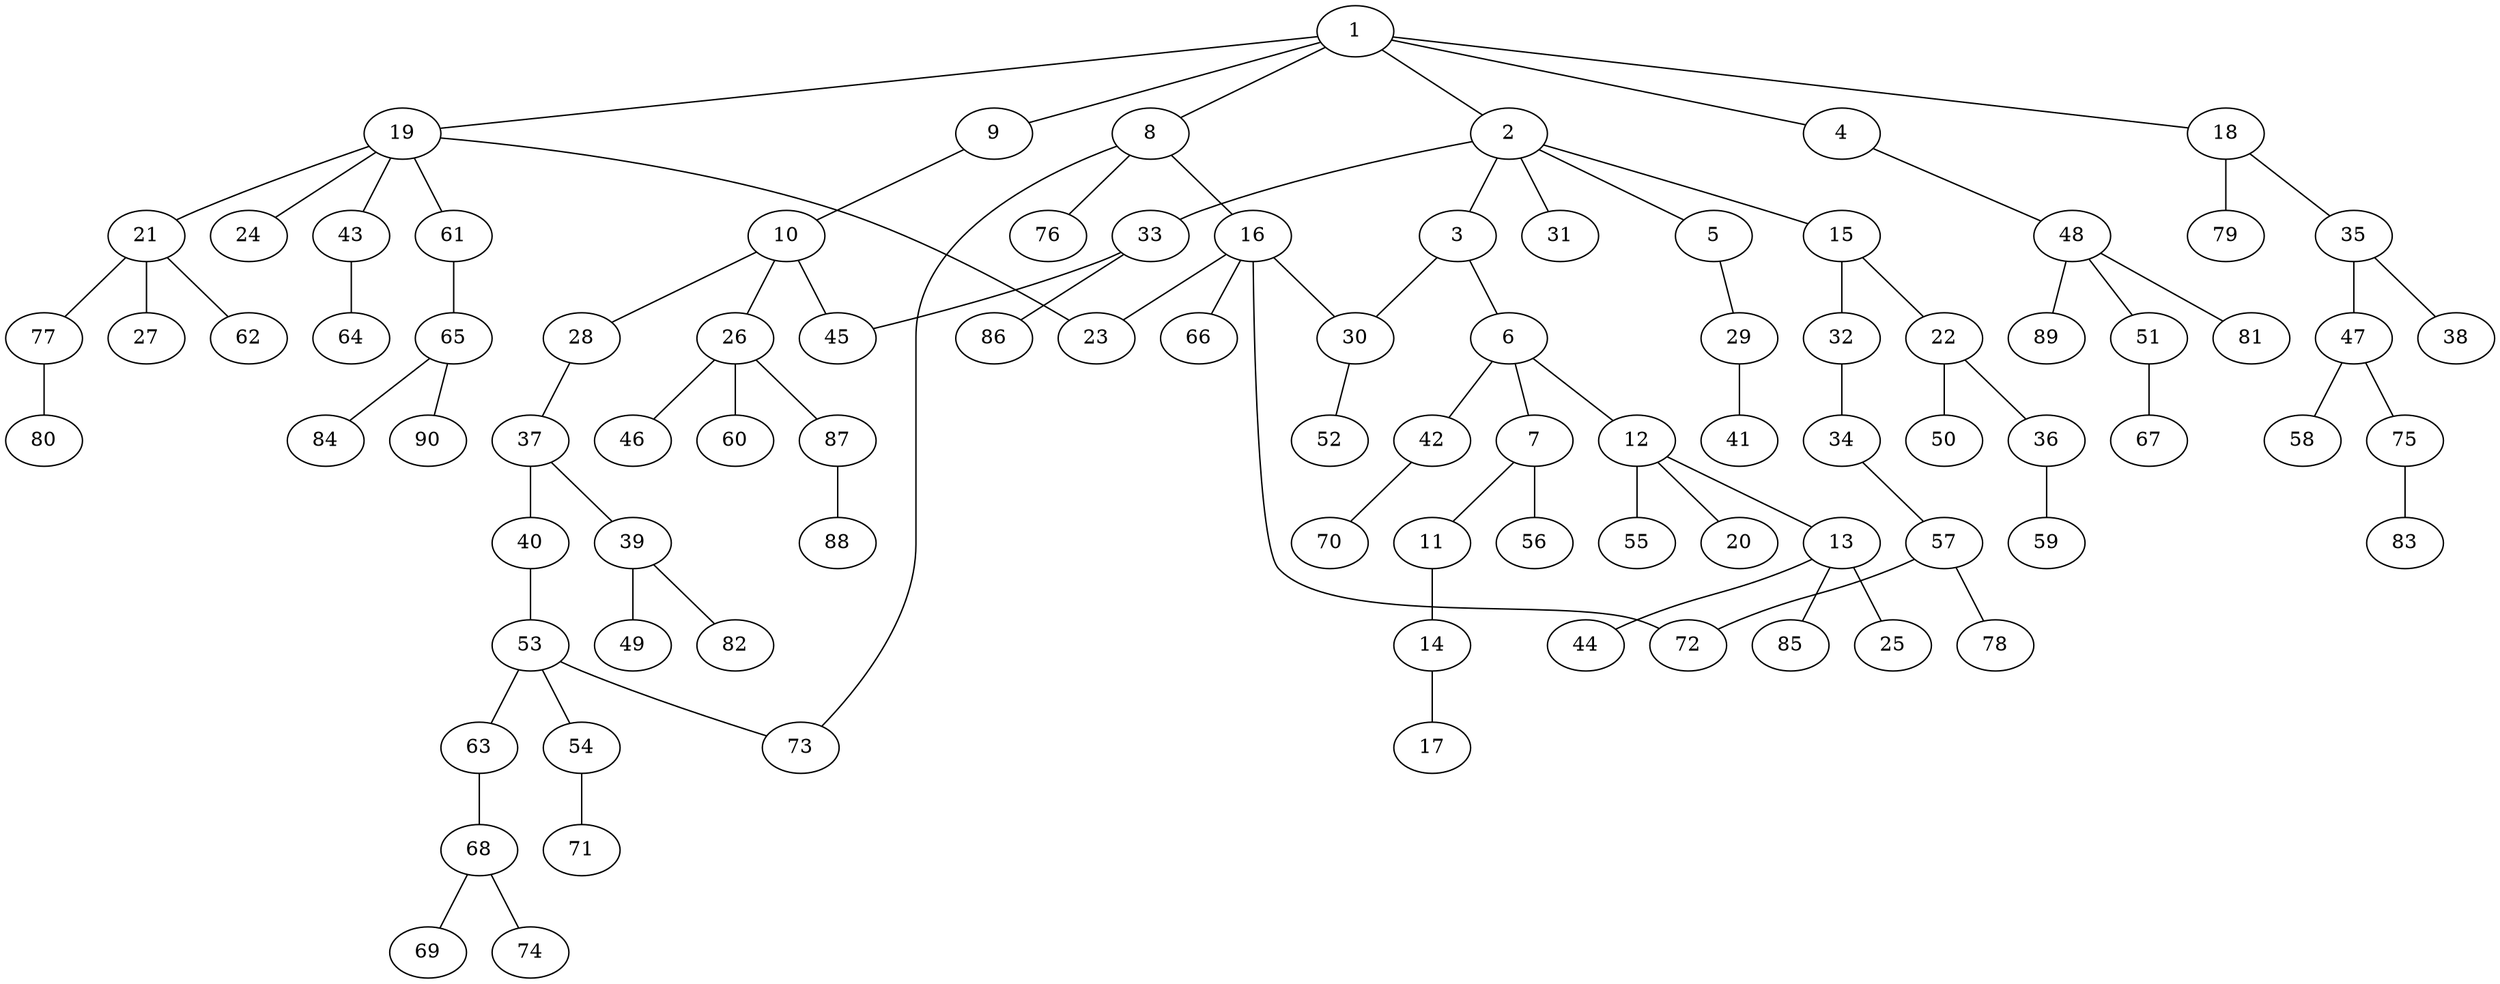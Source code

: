 graph graphname {1--2
1--4
1--8
1--9
1--18
1--19
2--3
2--5
2--15
2--31
2--33
3--6
3--30
4--48
5--29
6--7
6--12
6--42
7--11
7--56
8--16
8--73
8--76
9--10
10--26
10--28
10--45
11--14
12--13
12--20
12--55
13--25
13--44
13--85
14--17
15--22
15--32
16--23
16--30
16--66
16--72
18--35
18--79
19--21
19--23
19--24
19--43
19--61
21--27
21--62
21--77
22--36
22--50
26--46
26--60
26--87
28--37
29--41
30--52
32--34
33--45
33--86
34--57
35--38
35--47
36--59
37--39
37--40
39--49
39--82
40--53
42--70
43--64
47--58
47--75
48--51
48--81
48--89
51--67
53--54
53--63
53--73
54--71
57--72
57--78
61--65
63--68
65--84
65--90
68--69
68--74
75--83
77--80
87--88
}
